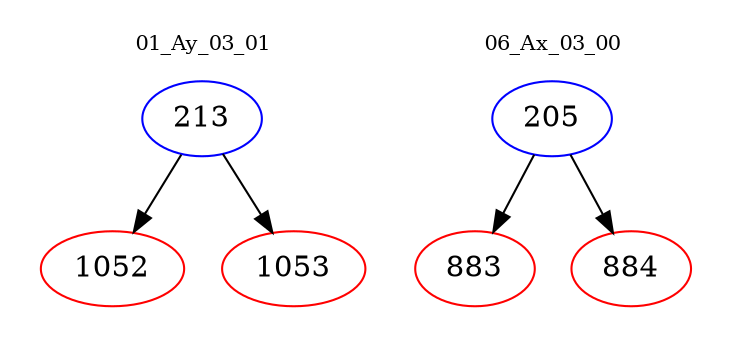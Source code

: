 digraph{
subgraph cluster_0 {
color = white
label = "01_Ay_03_01";
fontsize=10;
T0_213 [label="213", color="blue"]
T0_213 -> T0_1052 [color="black"]
T0_1052 [label="1052", color="red"]
T0_213 -> T0_1053 [color="black"]
T0_1053 [label="1053", color="red"]
}
subgraph cluster_1 {
color = white
label = "06_Ax_03_00";
fontsize=10;
T1_205 [label="205", color="blue"]
T1_205 -> T1_883 [color="black"]
T1_883 [label="883", color="red"]
T1_205 -> T1_884 [color="black"]
T1_884 [label="884", color="red"]
}
}

